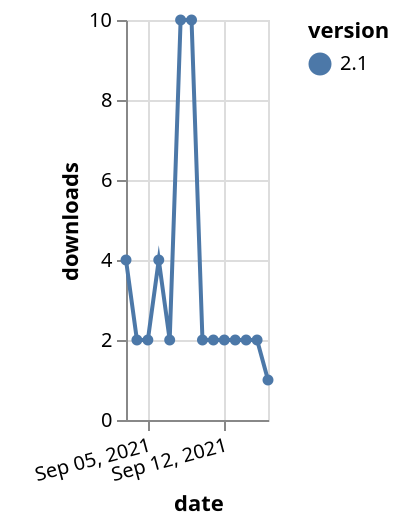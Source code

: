 {"$schema": "https://vega.github.io/schema/vega-lite/v5.json", "description": "A simple bar chart with embedded data.", "data": {"values": [{"date": "2021-09-03", "total": 3005, "delta": 4, "version": "2.1"}, {"date": "2021-09-04", "total": 3007, "delta": 2, "version": "2.1"}, {"date": "2021-09-05", "total": 3009, "delta": 2, "version": "2.1"}, {"date": "2021-09-06", "total": 3013, "delta": 4, "version": "2.1"}, {"date": "2021-09-07", "total": 3015, "delta": 2, "version": "2.1"}, {"date": "2021-09-08", "total": 3025, "delta": 10, "version": "2.1"}, {"date": "2021-09-09", "total": 3035, "delta": 10, "version": "2.1"}, {"date": "2021-09-10", "total": 3037, "delta": 2, "version": "2.1"}, {"date": "2021-09-11", "total": 3039, "delta": 2, "version": "2.1"}, {"date": "2021-09-12", "total": 3041, "delta": 2, "version": "2.1"}, {"date": "2021-09-13", "total": 3043, "delta": 2, "version": "2.1"}, {"date": "2021-09-14", "total": 3045, "delta": 2, "version": "2.1"}, {"date": "2021-09-15", "total": 3047, "delta": 2, "version": "2.1"}, {"date": "2021-09-16", "total": 3048, "delta": 1, "version": "2.1"}]}, "width": "container", "mark": {"type": "line", "point": {"filled": true}}, "encoding": {"x": {"field": "date", "type": "temporal", "timeUnit": "yearmonthdate", "title": "date", "axis": {"labelAngle": -15}}, "y": {"field": "delta", "type": "quantitative", "title": "downloads"}, "color": {"field": "version", "type": "nominal"}, "tooltip": {"field": "delta"}}}